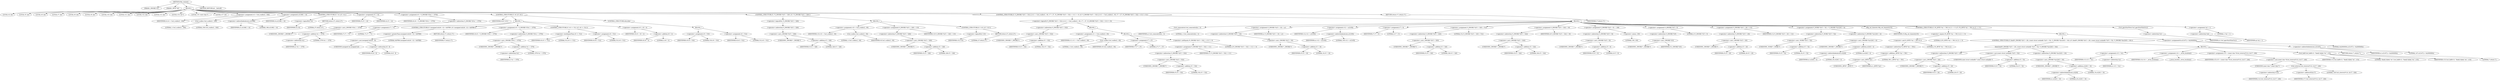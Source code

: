 digraph tftp_connect {  
"1000114" [label = "(METHOD,tftp_connect)" ]
"1000115" [label = "(PARAM,_DWORD *a1)" ]
"1000116" [label = "(PARAM,_BYTE *a2)" ]
"1000117" [label = "(BLOCK,,)" ]
"1000118" [label = "(LOCAL,v4: int)" ]
"1000119" [label = "(LOCAL,v5: int)" ]
"1000120" [label = "(LOCAL,v6: int)" ]
"1000121" [label = "(LOCAL,v7: int)" ]
"1000122" [label = "(LOCAL,v8: int)" ]
"1000123" [label = "(LOCAL,v9: int)" ]
"1000124" [label = "(LOCAL,v10: int)" ]
"1000125" [label = "(LOCAL,v11: int)" ]
"1000126" [label = "(LOCAL,v12: int)" ]
"1000127" [label = "(LOCAL,v13: int)" ]
"1000128" [label = "(LOCAL,v14: int *)" ]
"1000129" [label = "(LOCAL,v15: const char *)" ]
"1000130" [label = "(LOCAL,v17: int)" ]
"1000131" [label = "(<operator>.assignment,v4 = Curl_ccalloc(1, 336))" ]
"1000132" [label = "(IDENTIFIER,v4,v4 = Curl_ccalloc(1, 336))" ]
"1000133" [label = "(Curl_ccalloc,Curl_ccalloc(1, 336))" ]
"1000134" [label = "(LITERAL,1,Curl_ccalloc(1, 336))" ]
"1000135" [label = "(LITERAL,336,Curl_ccalloc(1, 336))" ]
"1000136" [label = "(<operator>.assignment,a1[188] = v4)" ]
"1000137" [label = "(<operator>.indirectIndexAccess,a1[188])" ]
"1000138" [label = "(IDENTIFIER,a1,a1[188] = v4)" ]
"1000139" [label = "(LITERAL,188,a1[188] = v4)" ]
"1000140" [label = "(IDENTIFIER,v4,a1[188] = v4)" ]
"1000141" [label = "(CONTROL_STRUCTURE,if ( !v4 ),if ( !v4 ))" ]
"1000142" [label = "(<operator>.logicalNot,!v4)" ]
"1000143" [label = "(IDENTIFIER,v4,!v4)" ]
"1000144" [label = "(RETURN,return 27;,return 27;)" ]
"1000145" [label = "(LITERAL,27,return 27;)" ]
"1000146" [label = "(<operator>.assignment,v5 = v4)" ]
"1000147" [label = "(IDENTIFIER,v5,v5 = v4)" ]
"1000148" [label = "(IDENTIFIER,v4,v5 = v4)" ]
"1000149" [label = "(<operator>.assignment,v6 = *(_DWORD *)(*a1 + 1576))" ]
"1000150" [label = "(IDENTIFIER,v6,v6 = *(_DWORD *)(*a1 + 1576))" ]
"1000151" [label = "(<operator>.indirection,*(_DWORD *)(*a1 + 1576))" ]
"1000152" [label = "(<operator>.cast,(_DWORD *)(*a1 + 1576))" ]
"1000153" [label = "(UNKNOWN,_DWORD *,_DWORD *)" ]
"1000154" [label = "(<operator>.addition,*a1 + 1576)" ]
"1000155" [label = "(<operator>.indirection,*a1)" ]
"1000156" [label = "(IDENTIFIER,a1,*a1 + 1576)" ]
"1000157" [label = "(LITERAL,1576,*a1 + 1576)" ]
"1000158" [label = "(CONTROL_STRUCTURE,if ( v6 ),if ( v6 ))" ]
"1000159" [label = "(IDENTIFIER,v6,if ( v6 ))" ]
"1000160" [label = "(BLOCK,,)" ]
"1000161" [label = "(<operator>.assignment,v7 = 71)" ]
"1000162" [label = "(IDENTIFIER,v7,v7 = 71)" ]
"1000163" [label = "(LITERAL,71,v7 = 71)" ]
"1000164" [label = "(CONTROL_STRUCTURE,if ( (unsigned int)(v6 - 8) > 0xFFB0 ),if ( (unsigned int)(v6 - 8) > 0xFFB0 ))" ]
"1000165" [label = "(<operator>.greaterThan,(unsigned int)(v6 - 8) > 0xFFB0)" ]
"1000166" [label = "(<operator>.cast,(unsigned int)(v6 - 8))" ]
"1000167" [label = "(UNKNOWN,unsigned int,unsigned int)" ]
"1000168" [label = "(<operator>.subtraction,v6 - 8)" ]
"1000169" [label = "(IDENTIFIER,v6,v6 - 8)" ]
"1000170" [label = "(LITERAL,8,v6 - 8)" ]
"1000171" [label = "(LITERAL,0xFFB0,(unsigned int)(v6 - 8) > 0xFFB0)" ]
"1000172" [label = "(RETURN,return v7;,return v7;)" ]
"1000173" [label = "(IDENTIFIER,v7,return v7;)" ]
"1000174" [label = "(<operator>.assignment,v8 = *(_DWORD *)(*a1 + 1576))" ]
"1000175" [label = "(IDENTIFIER,v8,v8 = *(_DWORD *)(*a1 + 1576))" ]
"1000176" [label = "(<operator>.indirection,*(_DWORD *)(*a1 + 1576))" ]
"1000177" [label = "(<operator>.cast,(_DWORD *)(*a1 + 1576))" ]
"1000178" [label = "(UNKNOWN,_DWORD *,_DWORD *)" ]
"1000179" [label = "(<operator>.addition,*a1 + 1576)" ]
"1000180" [label = "(<operator>.indirection,*a1)" ]
"1000181" [label = "(IDENTIFIER,a1,*a1 + 1576)" ]
"1000182" [label = "(LITERAL,1576,*a1 + 1576)" ]
"1000183" [label = "(CONTROL_STRUCTURE,if ( v6 <= 512 ),if ( v6 <= 512 ))" ]
"1000184" [label = "(<operator>.lessEqualsThan,v6 <= 512)" ]
"1000185" [label = "(IDENTIFIER,v6,v6 <= 512)" ]
"1000186" [label = "(LITERAL,512,v6 <= 512)" ]
"1000187" [label = "(<operator>.assignment,v8 = 512)" ]
"1000188" [label = "(IDENTIFIER,v8,v8 = 512)" ]
"1000189" [label = "(LITERAL,512,v8 = 512)" ]
"1000190" [label = "(<operator>.assignment,v9 = v8 + 4)" ]
"1000191" [label = "(IDENTIFIER,v9,v9 = v8 + 4)" ]
"1000192" [label = "(<operator>.addition,v8 + 4)" ]
"1000193" [label = "(IDENTIFIER,v8,v8 + 4)" ]
"1000194" [label = "(LITERAL,4,v8 + 4)" ]
"1000195" [label = "(CONTROL_STRUCTURE,else,else)" ]
"1000196" [label = "(BLOCK,,)" ]
"1000197" [label = "(<operator>.assignment,v9 = 516)" ]
"1000198" [label = "(IDENTIFIER,v9,v9 = 516)" ]
"1000199" [label = "(LITERAL,516,v9 = 516)" ]
"1000200" [label = "(<operator>.assignment,v6 = 512)" ]
"1000201" [label = "(IDENTIFIER,v6,v6 = 512)" ]
"1000202" [label = "(LITERAL,512,v6 = 512)" ]
"1000203" [label = "(CONTROL_STRUCTURE,if ( !*(_DWORD *)(v5 + 328) ),if ( !*(_DWORD *)(v5 + 328) ))" ]
"1000204" [label = "(<operator>.logicalNot,!*(_DWORD *)(v5 + 328))" ]
"1000205" [label = "(<operator>.indirection,*(_DWORD *)(v5 + 328))" ]
"1000206" [label = "(<operator>.cast,(_DWORD *)(v5 + 328))" ]
"1000207" [label = "(UNKNOWN,_DWORD *,_DWORD *)" ]
"1000208" [label = "(<operator>.addition,v5 + 328)" ]
"1000209" [label = "(IDENTIFIER,v5,v5 + 328)" ]
"1000210" [label = "(LITERAL,328,v5 + 328)" ]
"1000211" [label = "(BLOCK,,)" ]
"1000212" [label = "(<operator>.assignment,v10 = Curl_ccalloc(1, v9))" ]
"1000213" [label = "(IDENTIFIER,v10,v10 = Curl_ccalloc(1, v9))" ]
"1000214" [label = "(Curl_ccalloc,Curl_ccalloc(1, v9))" ]
"1000215" [label = "(LITERAL,1,Curl_ccalloc(1, v9))" ]
"1000216" [label = "(IDENTIFIER,v9,Curl_ccalloc(1, v9))" ]
"1000217" [label = "(<operator>.assignment,*(_DWORD *)(v5 + 328) = v10)" ]
"1000218" [label = "(<operator>.indirection,*(_DWORD *)(v5 + 328))" ]
"1000219" [label = "(<operator>.cast,(_DWORD *)(v5 + 328))" ]
"1000220" [label = "(UNKNOWN,_DWORD *,_DWORD *)" ]
"1000221" [label = "(<operator>.addition,v5 + 328)" ]
"1000222" [label = "(IDENTIFIER,v5,v5 + 328)" ]
"1000223" [label = "(LITERAL,328,v5 + 328)" ]
"1000224" [label = "(IDENTIFIER,v10,*(_DWORD *)(v5 + 328) = v10)" ]
"1000225" [label = "(CONTROL_STRUCTURE,if ( !v10 ),if ( !v10 ))" ]
"1000226" [label = "(<operator>.logicalNot,!v10)" ]
"1000227" [label = "(IDENTIFIER,v10,!v10)" ]
"1000228" [label = "(RETURN,return 27;,return 27;)" ]
"1000229" [label = "(LITERAL,27,return 27;)" ]
"1000230" [label = "(CONTROL_STRUCTURE,if ( *(_DWORD *)(v5 + 332) || (v11 = Curl_ccalloc(1, v9), v7 = 27, (*(_DWORD *)(v5 + 332) = v11) != 0) ),if ( *(_DWORD *)(v5 + 332) || (v11 = Curl_ccalloc(1, v9), v7 = 27, (*(_DWORD *)(v5 + 332) = v11) != 0) ))" ]
"1000231" [label = "(<operator>.logicalOr,*(_DWORD *)(v5 + 332) || (v11 = Curl_ccalloc(1, v9), v7 = 27, (*(_DWORD *)(v5 + 332) = v11) != 0))" ]
"1000232" [label = "(<operator>.indirection,*(_DWORD *)(v5 + 332))" ]
"1000233" [label = "(<operator>.cast,(_DWORD *)(v5 + 332))" ]
"1000234" [label = "(UNKNOWN,_DWORD *,_DWORD *)" ]
"1000235" [label = "(<operator>.addition,v5 + 332)" ]
"1000236" [label = "(IDENTIFIER,v5,v5 + 332)" ]
"1000237" [label = "(LITERAL,332,v5 + 332)" ]
"1000238" [label = "(BLOCK,,)" ]
"1000239" [label = "(<operator>.assignment,v11 = Curl_ccalloc(1, v9))" ]
"1000240" [label = "(IDENTIFIER,v11,v11 = Curl_ccalloc(1, v9))" ]
"1000241" [label = "(Curl_ccalloc,Curl_ccalloc(1, v9))" ]
"1000242" [label = "(LITERAL,1,Curl_ccalloc(1, v9))" ]
"1000243" [label = "(IDENTIFIER,v9,Curl_ccalloc(1, v9))" ]
"1000244" [label = "(BLOCK,,)" ]
"1000245" [label = "(<operator>.assignment,v7 = 27)" ]
"1000246" [label = "(IDENTIFIER,v7,v7 = 27)" ]
"1000247" [label = "(LITERAL,27,v7 = 27)" ]
"1000248" [label = "(<operator>.notEquals,(*(_DWORD *)(v5 + 332) = v11) != 0)" ]
"1000249" [label = "(<operator>.assignment,*(_DWORD *)(v5 + 332) = v11)" ]
"1000250" [label = "(<operator>.indirection,*(_DWORD *)(v5 + 332))" ]
"1000251" [label = "(<operator>.cast,(_DWORD *)(v5 + 332))" ]
"1000252" [label = "(UNKNOWN,_DWORD *,_DWORD *)" ]
"1000253" [label = "(<operator>.addition,v5 + 332)" ]
"1000254" [label = "(IDENTIFIER,v5,v5 + 332)" ]
"1000255" [label = "(LITERAL,332,v5 + 332)" ]
"1000256" [label = "(IDENTIFIER,v11,*(_DWORD *)(v5 + 332) = v11)" ]
"1000257" [label = "(LITERAL,0,(*(_DWORD *)(v5 + 332) = v11) != 0)" ]
"1000258" [label = "(BLOCK,,)" ]
"1000259" [label = "(Curl_conncontrol,Curl_conncontrol(a1, 1))" ]
"1000260" [label = "(IDENTIFIER,a1,Curl_conncontrol(a1, 1))" ]
"1000261" [label = "(LITERAL,1,Curl_conncontrol(a1, 1))" ]
"1000262" [label = "(<operator>.assignment,*(_DWORD *)(v5 + 16) = a1)" ]
"1000263" [label = "(<operator>.indirection,*(_DWORD *)(v5 + 16))" ]
"1000264" [label = "(<operator>.cast,(_DWORD *)(v5 + 16))" ]
"1000265" [label = "(UNKNOWN,_DWORD *,_DWORD *)" ]
"1000266" [label = "(<operator>.addition,v5 + 16)" ]
"1000267" [label = "(IDENTIFIER,v5,v5 + 16)" ]
"1000268" [label = "(LITERAL,16,v5 + 16)" ]
"1000269" [label = "(IDENTIFIER,a1,*(_DWORD *)(v5 + 16) = a1)" ]
"1000270" [label = "(<operator>.assignment,v12 = a1[105])" ]
"1000271" [label = "(IDENTIFIER,v12,v12 = a1[105])" ]
"1000272" [label = "(<operator>.indirectIndexAccess,a1[105])" ]
"1000273" [label = "(IDENTIFIER,a1,v12 = a1[105])" ]
"1000274" [label = "(LITERAL,105,v12 = a1[105])" ]
"1000275" [label = "(<operator>.assignment,v7 = 0)" ]
"1000276" [label = "(IDENTIFIER,v7,v7 = 0)" ]
"1000277" [label = "(LITERAL,0,v7 = 0)" ]
"1000278" [label = "(<operator>.assignment,*(_DWORD *)(v5 + 320) = 512)" ]
"1000279" [label = "(<operator>.indirection,*(_DWORD *)(v5 + 320))" ]
"1000280" [label = "(<operator>.cast,(_DWORD *)(v5 + 320))" ]
"1000281" [label = "(UNKNOWN,_DWORD *,_DWORD *)" ]
"1000282" [label = "(<operator>.addition,v5 + 320)" ]
"1000283" [label = "(IDENTIFIER,v5,v5 + 320)" ]
"1000284" [label = "(LITERAL,320,v5 + 320)" ]
"1000285" [label = "(LITERAL,512,*(_DWORD *)(v5 + 320) = 512)" ]
"1000286" [label = "(<operator>.assignment,*(_DWORD *)(v5 + 324) = v6)" ]
"1000287" [label = "(<operator>.indirection,*(_DWORD *)(v5 + 324))" ]
"1000288" [label = "(<operator>.cast,(_DWORD *)(v5 + 324))" ]
"1000289" [label = "(UNKNOWN,_DWORD *,_DWORD *)" ]
"1000290" [label = "(<operator>.addition,v5 + 324)" ]
"1000291" [label = "(IDENTIFIER,v5,v5 + 324)" ]
"1000292" [label = "(LITERAL,324,v5 + 324)" ]
"1000293" [label = "(IDENTIFIER,v6,*(_DWORD *)(v5 + 324) = v6)" ]
"1000294" [label = "(<operator>.assignment,*(_DWORD *)(v5 + 8) = -100)" ]
"1000295" [label = "(<operator>.indirection,*(_DWORD *)(v5 + 8))" ]
"1000296" [label = "(<operator>.cast,(_DWORD *)(v5 + 8))" ]
"1000297" [label = "(UNKNOWN,_DWORD *,_DWORD *)" ]
"1000298" [label = "(<operator>.addition,v5 + 8)" ]
"1000299" [label = "(IDENTIFIER,v5,v5 + 8)" ]
"1000300" [label = "(LITERAL,8,v5 + 8)" ]
"1000301" [label = "(<operator>.minus,-100)" ]
"1000302" [label = "(LITERAL,100,-100)" ]
"1000303" [label = "(<operator>.assignment,*(_DWORD *)v5 = 0)" ]
"1000304" [label = "(<operator>.indirection,*(_DWORD *)v5)" ]
"1000305" [label = "(<operator>.cast,(_DWORD *)v5)" ]
"1000306" [label = "(UNKNOWN,_DWORD *,_DWORD *)" ]
"1000307" [label = "(IDENTIFIER,v5,(_DWORD *)v5)" ]
"1000308" [label = "(LITERAL,0,*(_DWORD *)v5 = 0)" ]
"1000309" [label = "(<operator>.assignment,*(_DWORD *)(v5 + 20) = v12)" ]
"1000310" [label = "(<operator>.indirection,*(_DWORD *)(v5 + 20))" ]
"1000311" [label = "(<operator>.cast,(_DWORD *)(v5 + 20))" ]
"1000312" [label = "(UNKNOWN,_DWORD *,_DWORD *)" ]
"1000313" [label = "(<operator>.addition,v5 + 20)" ]
"1000314" [label = "(IDENTIFIER,v5,v5 + 20)" ]
"1000315" [label = "(LITERAL,20,v5 + 20)" ]
"1000316" [label = "(IDENTIFIER,v12,*(_DWORD *)(v5 + 20) = v12)" ]
"1000317" [label = "(<operator>.assignment,*(_WORD *)(v5 + 52) = *(_DWORD *)(a1[20] + 4))" ]
"1000318" [label = "(<operator>.indirection,*(_WORD *)(v5 + 52))" ]
"1000319" [label = "(<operator>.cast,(_WORD *)(v5 + 52))" ]
"1000320" [label = "(UNKNOWN,_WORD *,_WORD *)" ]
"1000321" [label = "(<operator>.addition,v5 + 52)" ]
"1000322" [label = "(IDENTIFIER,v5,v5 + 52)" ]
"1000323" [label = "(LITERAL,52,v5 + 52)" ]
"1000324" [label = "(<operator>.indirection,*(_DWORD *)(a1[20] + 4))" ]
"1000325" [label = "(<operator>.cast,(_DWORD *)(a1[20] + 4))" ]
"1000326" [label = "(UNKNOWN,_DWORD *,_DWORD *)" ]
"1000327" [label = "(<operator>.addition,a1[20] + 4)" ]
"1000328" [label = "(<operator>.indirectIndexAccess,a1[20])" ]
"1000329" [label = "(IDENTIFIER,a1,a1[20] + 4)" ]
"1000330" [label = "(LITERAL,20,a1[20] + 4)" ]
"1000331" [label = "(LITERAL,4,a1[20] + 4)" ]
"1000332" [label = "(tftp_set_timeouts,tftp_set_timeouts(v5))" ]
"1000333" [label = "(IDENTIFIER,v5,tftp_set_timeouts(v5))" ]
"1000334" [label = "(CONTROL_STRUCTURE,if ( (*((_BYTE *)a1 + 591) & 2) == 0 ),if ( (*((_BYTE *)a1 + 591) & 2) == 0 ))" ]
"1000335" [label = "(<operator>.equals,(*((_BYTE *)a1 + 591) & 2) == 0)" ]
"1000336" [label = "(<operator>.and,*((_BYTE *)a1 + 591) & 2)" ]
"1000337" [label = "(<operator>.indirection,*((_BYTE *)a1 + 591))" ]
"1000338" [label = "(<operator>.addition,(_BYTE *)a1 + 591)" ]
"1000339" [label = "(<operator>.cast,(_BYTE *)a1)" ]
"1000340" [label = "(UNKNOWN,_BYTE *,_BYTE *)" ]
"1000341" [label = "(IDENTIFIER,a1,(_BYTE *)a1)" ]
"1000342" [label = "(LITERAL,591,(_BYTE *)a1 + 591)" ]
"1000343" [label = "(LITERAL,2,*((_BYTE *)a1 + 591) & 2)" ]
"1000344" [label = "(LITERAL,0,(*((_BYTE *)a1 + 591) & 2) == 0)" ]
"1000345" [label = "(BLOCK,,)" ]
"1000346" [label = "(CONTROL_STRUCTURE,if ( bind(*(_DWORD *)(v5 + 20), (const struct sockaddr *)(v5 + 52), *(_DWORD *)(a1[20] + 16)) ),if ( bind(*(_DWORD *)(v5 + 20), (const struct sockaddr *)(v5 + 52), *(_DWORD *)(a1[20] + 16)) ))" ]
"1000347" [label = "(bind,bind(*(_DWORD *)(v5 + 20), (const struct sockaddr *)(v5 + 52), *(_DWORD *)(a1[20] + 16)))" ]
"1000348" [label = "(<operator>.indirection,*(_DWORD *)(v5 + 20))" ]
"1000349" [label = "(<operator>.cast,(_DWORD *)(v5 + 20))" ]
"1000350" [label = "(UNKNOWN,_DWORD *,_DWORD *)" ]
"1000351" [label = "(<operator>.addition,v5 + 20)" ]
"1000352" [label = "(IDENTIFIER,v5,v5 + 20)" ]
"1000353" [label = "(LITERAL,20,v5 + 20)" ]
"1000354" [label = "(<operator>.cast,(const struct sockaddr *)(v5 + 52))" ]
"1000355" [label = "(UNKNOWN,const struct sockaddr *,const struct sockaddr *)" ]
"1000356" [label = "(<operator>.addition,v5 + 52)" ]
"1000357" [label = "(IDENTIFIER,v5,v5 + 52)" ]
"1000358" [label = "(LITERAL,52,v5 + 52)" ]
"1000359" [label = "(<operator>.indirection,*(_DWORD *)(a1[20] + 16))" ]
"1000360" [label = "(<operator>.cast,(_DWORD *)(a1[20] + 16))" ]
"1000361" [label = "(UNKNOWN,_DWORD *,_DWORD *)" ]
"1000362" [label = "(<operator>.addition,a1[20] + 16)" ]
"1000363" [label = "(<operator>.indirectIndexAccess,a1[20])" ]
"1000364" [label = "(IDENTIFIER,a1,a1[20] + 16)" ]
"1000365" [label = "(LITERAL,20,a1[20] + 16)" ]
"1000366" [label = "(LITERAL,16,a1[20] + 16)" ]
"1000367" [label = "(BLOCK,,)" ]
"1000368" [label = "(<operator>.assignment,v13 = *a1)" ]
"1000369" [label = "(IDENTIFIER,v13,v13 = *a1)" ]
"1000370" [label = "(<operator>.indirection,*a1)" ]
"1000371" [label = "(IDENTIFIER,a1,v13 = *a1)" ]
"1000372" [label = "(<operator>.assignment,v14 = _errno_location())" ]
"1000373" [label = "(IDENTIFIER,v14,v14 = _errno_location())" ]
"1000374" [label = "(_errno_location,_errno_location())" ]
"1000375" [label = "(<operator>.assignment,v15 = (const char *)Curl_strerror(*v14, &v17, 128))" ]
"1000376" [label = "(IDENTIFIER,v15,v15 = (const char *)Curl_strerror(*v14, &v17, 128))" ]
"1000377" [label = "(<operator>.cast,(const char *)Curl_strerror(*v14, &v17, 128))" ]
"1000378" [label = "(UNKNOWN,const char *,const char *)" ]
"1000379" [label = "(Curl_strerror,Curl_strerror(*v14, &v17, 128))" ]
"1000380" [label = "(<operator>.indirection,*v14)" ]
"1000381" [label = "(IDENTIFIER,v14,Curl_strerror(*v14, &v17, 128))" ]
"1000382" [label = "(<operator>.addressOf,&v17)" ]
"1000383" [label = "(IDENTIFIER,v17,Curl_strerror(*v14, &v17, 128))" ]
"1000384" [label = "(LITERAL,128,Curl_strerror(*v14, &v17, 128))" ]
"1000385" [label = "(Curl_failf,Curl_failf(v13, \"bind() failed; %s\", v15))" ]
"1000386" [label = "(IDENTIFIER,v13,Curl_failf(v13, \"bind() failed; %s\", v15))" ]
"1000387" [label = "(LITERAL,\"bind() failed; %s\",Curl_failf(v13, \"bind() failed; %s\", v15))" ]
"1000388" [label = "(IDENTIFIER,v15,Curl_failf(v13, \"bind() failed; %s\", v15))" ]
"1000389" [label = "(RETURN,return 7;,return 7;)" ]
"1000390" [label = "(LITERAL,7,return 7;)" ]
"1000391" [label = "(<operators>.assignmentOr,a1[147] |= 0x2000000u)" ]
"1000392" [label = "(<operator>.indirectIndexAccess,a1[147])" ]
"1000393" [label = "(IDENTIFIER,a1,a1[147] |= 0x2000000u)" ]
"1000394" [label = "(LITERAL,147,a1[147] |= 0x2000000u)" ]
"1000395" [label = "(LITERAL,0x2000000u,a1[147] |= 0x2000000u)" ]
"1000396" [label = "(Curl_pgrsStartNow,Curl_pgrsStartNow(*a1))" ]
"1000397" [label = "(<operator>.indirection,*a1)" ]
"1000398" [label = "(IDENTIFIER,a1,Curl_pgrsStartNow(*a1))" ]
"1000399" [label = "(<operator>.assignment,*a2 = 1)" ]
"1000400" [label = "(<operator>.indirection,*a2)" ]
"1000401" [label = "(IDENTIFIER,a2,*a2 = 1)" ]
"1000402" [label = "(LITERAL,1,*a2 = 1)" ]
"1000403" [label = "(RETURN,return v7;,return v7;)" ]
"1000404" [label = "(IDENTIFIER,v7,return v7;)" ]
"1000405" [label = "(METHOD_RETURN,int __fastcall)" ]
  "1000114" -> "1000115" 
  "1000114" -> "1000116" 
  "1000114" -> "1000117" 
  "1000114" -> "1000405" 
  "1000117" -> "1000118" 
  "1000117" -> "1000119" 
  "1000117" -> "1000120" 
  "1000117" -> "1000121" 
  "1000117" -> "1000122" 
  "1000117" -> "1000123" 
  "1000117" -> "1000124" 
  "1000117" -> "1000125" 
  "1000117" -> "1000126" 
  "1000117" -> "1000127" 
  "1000117" -> "1000128" 
  "1000117" -> "1000129" 
  "1000117" -> "1000130" 
  "1000117" -> "1000131" 
  "1000117" -> "1000136" 
  "1000117" -> "1000141" 
  "1000117" -> "1000146" 
  "1000117" -> "1000149" 
  "1000117" -> "1000158" 
  "1000117" -> "1000203" 
  "1000117" -> "1000230" 
  "1000117" -> "1000403" 
  "1000131" -> "1000132" 
  "1000131" -> "1000133" 
  "1000133" -> "1000134" 
  "1000133" -> "1000135" 
  "1000136" -> "1000137" 
  "1000136" -> "1000140" 
  "1000137" -> "1000138" 
  "1000137" -> "1000139" 
  "1000141" -> "1000142" 
  "1000141" -> "1000144" 
  "1000142" -> "1000143" 
  "1000144" -> "1000145" 
  "1000146" -> "1000147" 
  "1000146" -> "1000148" 
  "1000149" -> "1000150" 
  "1000149" -> "1000151" 
  "1000151" -> "1000152" 
  "1000152" -> "1000153" 
  "1000152" -> "1000154" 
  "1000154" -> "1000155" 
  "1000154" -> "1000157" 
  "1000155" -> "1000156" 
  "1000158" -> "1000159" 
  "1000158" -> "1000160" 
  "1000158" -> "1000195" 
  "1000160" -> "1000161" 
  "1000160" -> "1000164" 
  "1000160" -> "1000174" 
  "1000160" -> "1000183" 
  "1000160" -> "1000190" 
  "1000161" -> "1000162" 
  "1000161" -> "1000163" 
  "1000164" -> "1000165" 
  "1000164" -> "1000172" 
  "1000165" -> "1000166" 
  "1000165" -> "1000171" 
  "1000166" -> "1000167" 
  "1000166" -> "1000168" 
  "1000168" -> "1000169" 
  "1000168" -> "1000170" 
  "1000172" -> "1000173" 
  "1000174" -> "1000175" 
  "1000174" -> "1000176" 
  "1000176" -> "1000177" 
  "1000177" -> "1000178" 
  "1000177" -> "1000179" 
  "1000179" -> "1000180" 
  "1000179" -> "1000182" 
  "1000180" -> "1000181" 
  "1000183" -> "1000184" 
  "1000183" -> "1000187" 
  "1000184" -> "1000185" 
  "1000184" -> "1000186" 
  "1000187" -> "1000188" 
  "1000187" -> "1000189" 
  "1000190" -> "1000191" 
  "1000190" -> "1000192" 
  "1000192" -> "1000193" 
  "1000192" -> "1000194" 
  "1000195" -> "1000196" 
  "1000196" -> "1000197" 
  "1000196" -> "1000200" 
  "1000197" -> "1000198" 
  "1000197" -> "1000199" 
  "1000200" -> "1000201" 
  "1000200" -> "1000202" 
  "1000203" -> "1000204" 
  "1000203" -> "1000211" 
  "1000204" -> "1000205" 
  "1000205" -> "1000206" 
  "1000206" -> "1000207" 
  "1000206" -> "1000208" 
  "1000208" -> "1000209" 
  "1000208" -> "1000210" 
  "1000211" -> "1000212" 
  "1000211" -> "1000217" 
  "1000211" -> "1000225" 
  "1000212" -> "1000213" 
  "1000212" -> "1000214" 
  "1000214" -> "1000215" 
  "1000214" -> "1000216" 
  "1000217" -> "1000218" 
  "1000217" -> "1000224" 
  "1000218" -> "1000219" 
  "1000219" -> "1000220" 
  "1000219" -> "1000221" 
  "1000221" -> "1000222" 
  "1000221" -> "1000223" 
  "1000225" -> "1000226" 
  "1000225" -> "1000228" 
  "1000226" -> "1000227" 
  "1000228" -> "1000229" 
  "1000230" -> "1000231" 
  "1000230" -> "1000258" 
  "1000231" -> "1000232" 
  "1000231" -> "1000238" 
  "1000232" -> "1000233" 
  "1000233" -> "1000234" 
  "1000233" -> "1000235" 
  "1000235" -> "1000236" 
  "1000235" -> "1000237" 
  "1000238" -> "1000239" 
  "1000238" -> "1000244" 
  "1000239" -> "1000240" 
  "1000239" -> "1000241" 
  "1000241" -> "1000242" 
  "1000241" -> "1000243" 
  "1000244" -> "1000245" 
  "1000244" -> "1000248" 
  "1000245" -> "1000246" 
  "1000245" -> "1000247" 
  "1000248" -> "1000249" 
  "1000248" -> "1000257" 
  "1000249" -> "1000250" 
  "1000249" -> "1000256" 
  "1000250" -> "1000251" 
  "1000251" -> "1000252" 
  "1000251" -> "1000253" 
  "1000253" -> "1000254" 
  "1000253" -> "1000255" 
  "1000258" -> "1000259" 
  "1000258" -> "1000262" 
  "1000258" -> "1000270" 
  "1000258" -> "1000275" 
  "1000258" -> "1000278" 
  "1000258" -> "1000286" 
  "1000258" -> "1000294" 
  "1000258" -> "1000303" 
  "1000258" -> "1000309" 
  "1000258" -> "1000317" 
  "1000258" -> "1000332" 
  "1000258" -> "1000334" 
  "1000258" -> "1000396" 
  "1000258" -> "1000399" 
  "1000259" -> "1000260" 
  "1000259" -> "1000261" 
  "1000262" -> "1000263" 
  "1000262" -> "1000269" 
  "1000263" -> "1000264" 
  "1000264" -> "1000265" 
  "1000264" -> "1000266" 
  "1000266" -> "1000267" 
  "1000266" -> "1000268" 
  "1000270" -> "1000271" 
  "1000270" -> "1000272" 
  "1000272" -> "1000273" 
  "1000272" -> "1000274" 
  "1000275" -> "1000276" 
  "1000275" -> "1000277" 
  "1000278" -> "1000279" 
  "1000278" -> "1000285" 
  "1000279" -> "1000280" 
  "1000280" -> "1000281" 
  "1000280" -> "1000282" 
  "1000282" -> "1000283" 
  "1000282" -> "1000284" 
  "1000286" -> "1000287" 
  "1000286" -> "1000293" 
  "1000287" -> "1000288" 
  "1000288" -> "1000289" 
  "1000288" -> "1000290" 
  "1000290" -> "1000291" 
  "1000290" -> "1000292" 
  "1000294" -> "1000295" 
  "1000294" -> "1000301" 
  "1000295" -> "1000296" 
  "1000296" -> "1000297" 
  "1000296" -> "1000298" 
  "1000298" -> "1000299" 
  "1000298" -> "1000300" 
  "1000301" -> "1000302" 
  "1000303" -> "1000304" 
  "1000303" -> "1000308" 
  "1000304" -> "1000305" 
  "1000305" -> "1000306" 
  "1000305" -> "1000307" 
  "1000309" -> "1000310" 
  "1000309" -> "1000316" 
  "1000310" -> "1000311" 
  "1000311" -> "1000312" 
  "1000311" -> "1000313" 
  "1000313" -> "1000314" 
  "1000313" -> "1000315" 
  "1000317" -> "1000318" 
  "1000317" -> "1000324" 
  "1000318" -> "1000319" 
  "1000319" -> "1000320" 
  "1000319" -> "1000321" 
  "1000321" -> "1000322" 
  "1000321" -> "1000323" 
  "1000324" -> "1000325" 
  "1000325" -> "1000326" 
  "1000325" -> "1000327" 
  "1000327" -> "1000328" 
  "1000327" -> "1000331" 
  "1000328" -> "1000329" 
  "1000328" -> "1000330" 
  "1000332" -> "1000333" 
  "1000334" -> "1000335" 
  "1000334" -> "1000345" 
  "1000335" -> "1000336" 
  "1000335" -> "1000344" 
  "1000336" -> "1000337" 
  "1000336" -> "1000343" 
  "1000337" -> "1000338" 
  "1000338" -> "1000339" 
  "1000338" -> "1000342" 
  "1000339" -> "1000340" 
  "1000339" -> "1000341" 
  "1000345" -> "1000346" 
  "1000345" -> "1000391" 
  "1000346" -> "1000347" 
  "1000346" -> "1000367" 
  "1000347" -> "1000348" 
  "1000347" -> "1000354" 
  "1000347" -> "1000359" 
  "1000348" -> "1000349" 
  "1000349" -> "1000350" 
  "1000349" -> "1000351" 
  "1000351" -> "1000352" 
  "1000351" -> "1000353" 
  "1000354" -> "1000355" 
  "1000354" -> "1000356" 
  "1000356" -> "1000357" 
  "1000356" -> "1000358" 
  "1000359" -> "1000360" 
  "1000360" -> "1000361" 
  "1000360" -> "1000362" 
  "1000362" -> "1000363" 
  "1000362" -> "1000366" 
  "1000363" -> "1000364" 
  "1000363" -> "1000365" 
  "1000367" -> "1000368" 
  "1000367" -> "1000372" 
  "1000367" -> "1000375" 
  "1000367" -> "1000385" 
  "1000367" -> "1000389" 
  "1000368" -> "1000369" 
  "1000368" -> "1000370" 
  "1000370" -> "1000371" 
  "1000372" -> "1000373" 
  "1000372" -> "1000374" 
  "1000375" -> "1000376" 
  "1000375" -> "1000377" 
  "1000377" -> "1000378" 
  "1000377" -> "1000379" 
  "1000379" -> "1000380" 
  "1000379" -> "1000382" 
  "1000379" -> "1000384" 
  "1000380" -> "1000381" 
  "1000382" -> "1000383" 
  "1000385" -> "1000386" 
  "1000385" -> "1000387" 
  "1000385" -> "1000388" 
  "1000389" -> "1000390" 
  "1000391" -> "1000392" 
  "1000391" -> "1000395" 
  "1000392" -> "1000393" 
  "1000392" -> "1000394" 
  "1000396" -> "1000397" 
  "1000397" -> "1000398" 
  "1000399" -> "1000400" 
  "1000399" -> "1000402" 
  "1000400" -> "1000401" 
  "1000403" -> "1000404" 
}
